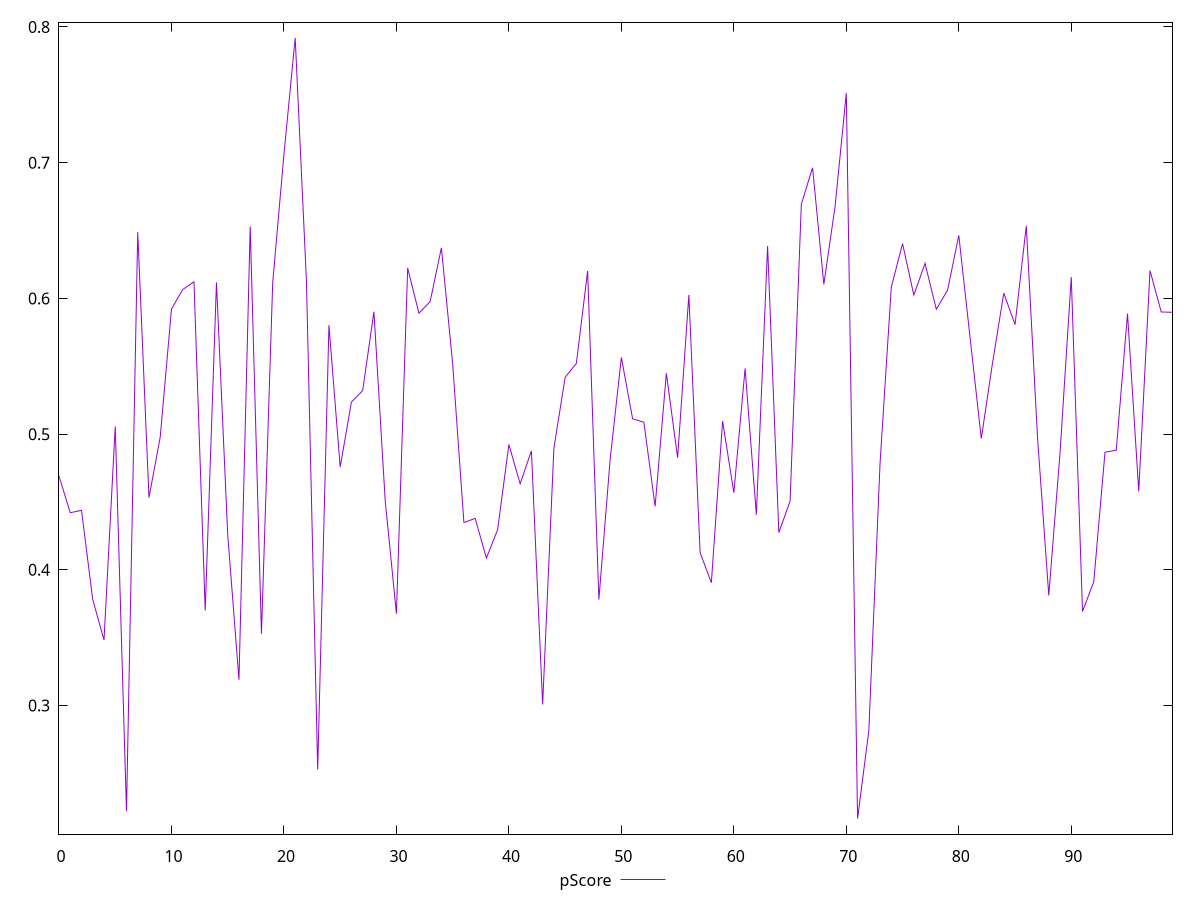 reset

$pScore <<EOF
0 0.46905810437348144
1 0.4420959576944751
2 0.44388817383873114
3 0.3781175491434851
4 0.34833222872029423
5 0.5056100515263784
6 0.22205455107274485
7 0.6488236091712546
8 0.45324089908339404
9 0.4978890251057047
10 0.5921492295406108
11 0.6065819052507568
12 0.612247323057828
13 0.3700810729405132
14 0.6118591156553472
15 0.42607935243074974
16 0.3190517150515923
17 0.6529049658524171
18 0.35286402577866105
19 0.6116579543650922
20 0.7062016698291567
21 0.7919604303983958
22 0.6127709320581234
23 0.2529098958260089
24 0.580266372844962
25 0.47577389958120825
26 0.5236272740383676
27 0.5320854837817879
28 0.5901885179698632
29 0.4512342181034757
30 0.3677088838252876
31 0.6223632459812072
32 0.5891181464601905
33 0.5977242557928901
34 0.6373250688533492
35 0.5517367458641196
36 0.43488240775247333
37 0.4379353543339413
38 0.4086446257022553
39 0.4297185811664056
40 0.4923973494850856
41 0.46339639982573033
42 0.48773676657032433
43 0.30080773451248605
44 0.48963209012694237
45 0.5418294564123584
46 0.5521408241342964
47 0.6202086706313101
48 0.3780819828975763
49 0.48120067733777244
50 0.5565088843085435
51 0.511296294316545
52 0.5087829107388782
53 0.44680038596301447
54 0.5448758034217531
55 0.48258692851004165
56 0.6025624142446523
57 0.4127501370733675
58 0.3905473074950715
59 0.5096339247340913
60 0.45682496779901055
61 0.5483986113212473
62 0.4406255198019835
63 0.6386289757412575
64 0.42743357260270903
65 0.45060424776297536
66 0.669492686142835
67 0.6963001943596714
68 0.6103806575027908
69 0.6677921323920069
70 0.7513272601997428
71 0.21677029179737078
72 0.28133750134872604
73 0.47875538402757617
74 0.608357220776514
75 0.6403696319681651
76 0.6024902519624726
77 0.6258072811593833
78 0.5920010845199444
79 0.606033017272982
80 0.6463720876346604
81 0.5713479360788178
82 0.4967291002192782
83 0.5524576934734631
84 0.603917593592941
85 0.5806764740227242
86 0.6534192177381882
87 0.4975041652939322
88 0.38116491705405775
89 0.48604791386741836
90 0.6157070685700641
91 0.36931096446814055
92 0.3911998916197338
93 0.48668176611056124
94 0.48815979694775596
95 0.5887897418218594
96 0.4578661692617125
97 0.6205619796687921
98 0.590013483567767
99 0.5897924652684119
EOF

set key outside below
set xrange [0:99]
set yrange [0.20526648902535027:0.8034642331704163]
set trange [0.20526648902535027:0.8034642331704163]
set terminal svg size 640, 500 enhanced background rgb 'white'
set output "reports/report_00028_2021-02-24T12-49-42.674Z/mainthread-work-breakdown/samples/astro/pScore/values.svg"

plot $pScore title "pScore" with line

reset
